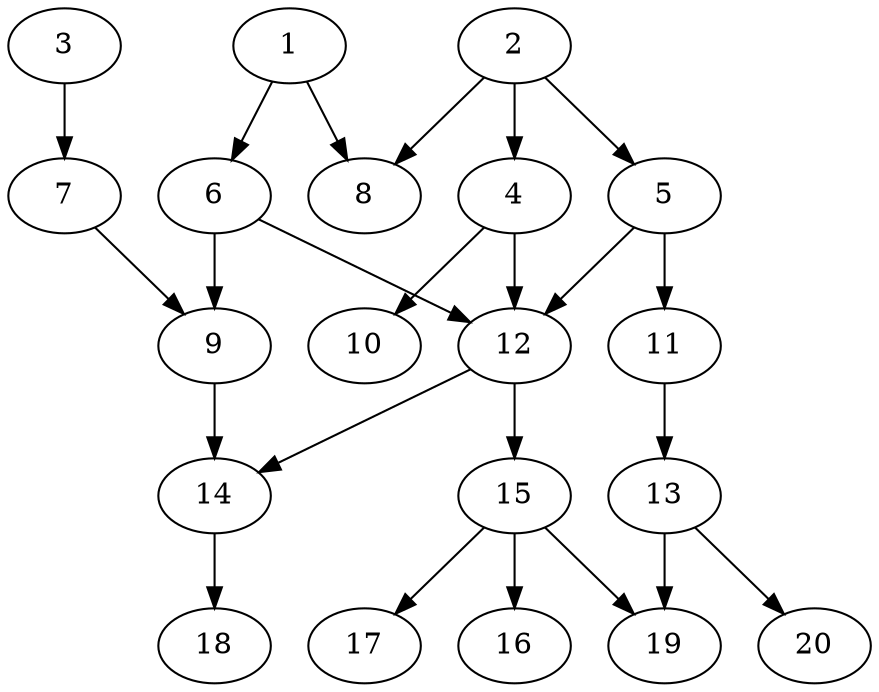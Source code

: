 // DAG automatically generated by daggen at Tue Jul 23 14:22:50 2019
// ./daggen --dot -n 20 --ccr 0.4 --fat 0.5 --regular 0.5 --density 0.6 --mindata 5242880 --maxdata 52428800 
digraph G {
  1 [size="44449280", alpha="0.10", expect_size="17779712"] 
  1 -> 6 [size ="17779712"]
  1 -> 8 [size ="17779712"]
  2 [size="130222080", alpha="0.05", expect_size="52088832"] 
  2 -> 4 [size ="52088832"]
  2 -> 5 [size ="52088832"]
  2 -> 8 [size ="52088832"]
  3 [size="33861120", alpha="0.11", expect_size="13544448"] 
  3 -> 7 [size ="13544448"]
  4 [size="129392640", alpha="0.06", expect_size="51757056"] 
  4 -> 10 [size ="51757056"]
  4 -> 12 [size ="51757056"]
  5 [size="102044160", alpha="0.14", expect_size="40817664"] 
  5 -> 11 [size ="40817664"]
  5 -> 12 [size ="40817664"]
  6 [size="110003200", alpha="0.05", expect_size="44001280"] 
  6 -> 9 [size ="44001280"]
  6 -> 12 [size ="44001280"]
  7 [size="46515200", alpha="0.15", expect_size="18606080"] 
  7 -> 9 [size ="18606080"]
  8 [size="129136640", alpha="0.13", expect_size="51654656"] 
  9 [size="100372480", alpha="0.02", expect_size="40148992"] 
  9 -> 14 [size ="40148992"]
  10 [size="74969600", alpha="0.09", expect_size="29987840"] 
  11 [size="73958400", alpha="0.08", expect_size="29583360"] 
  11 -> 13 [size ="29583360"]
  12 [size="16089600", alpha="0.04", expect_size="6435840"] 
  12 -> 14 [size ="6435840"]
  12 -> 15 [size ="6435840"]
  13 [size="47664640", alpha="0.13", expect_size="19065856"] 
  13 -> 19 [size ="19065856"]
  13 -> 20 [size ="19065856"]
  14 [size="111383040", alpha="0.17", expect_size="44553216"] 
  14 -> 18 [size ="44553216"]
  15 [size="26629120", alpha="0.15", expect_size="10651648"] 
  15 -> 16 [size ="10651648"]
  15 -> 17 [size ="10651648"]
  15 -> 19 [size ="10651648"]
  16 [size="106933760", alpha="0.18", expect_size="42773504"] 
  17 [size="15825920", alpha="0.09", expect_size="6330368"] 
  18 [size="106304000", alpha="0.19", expect_size="42521600"] 
  19 [size="66490880", alpha="0.10", expect_size="26596352"] 
  20 [size="79426560", alpha="0.12", expect_size="31770624"] 
}
